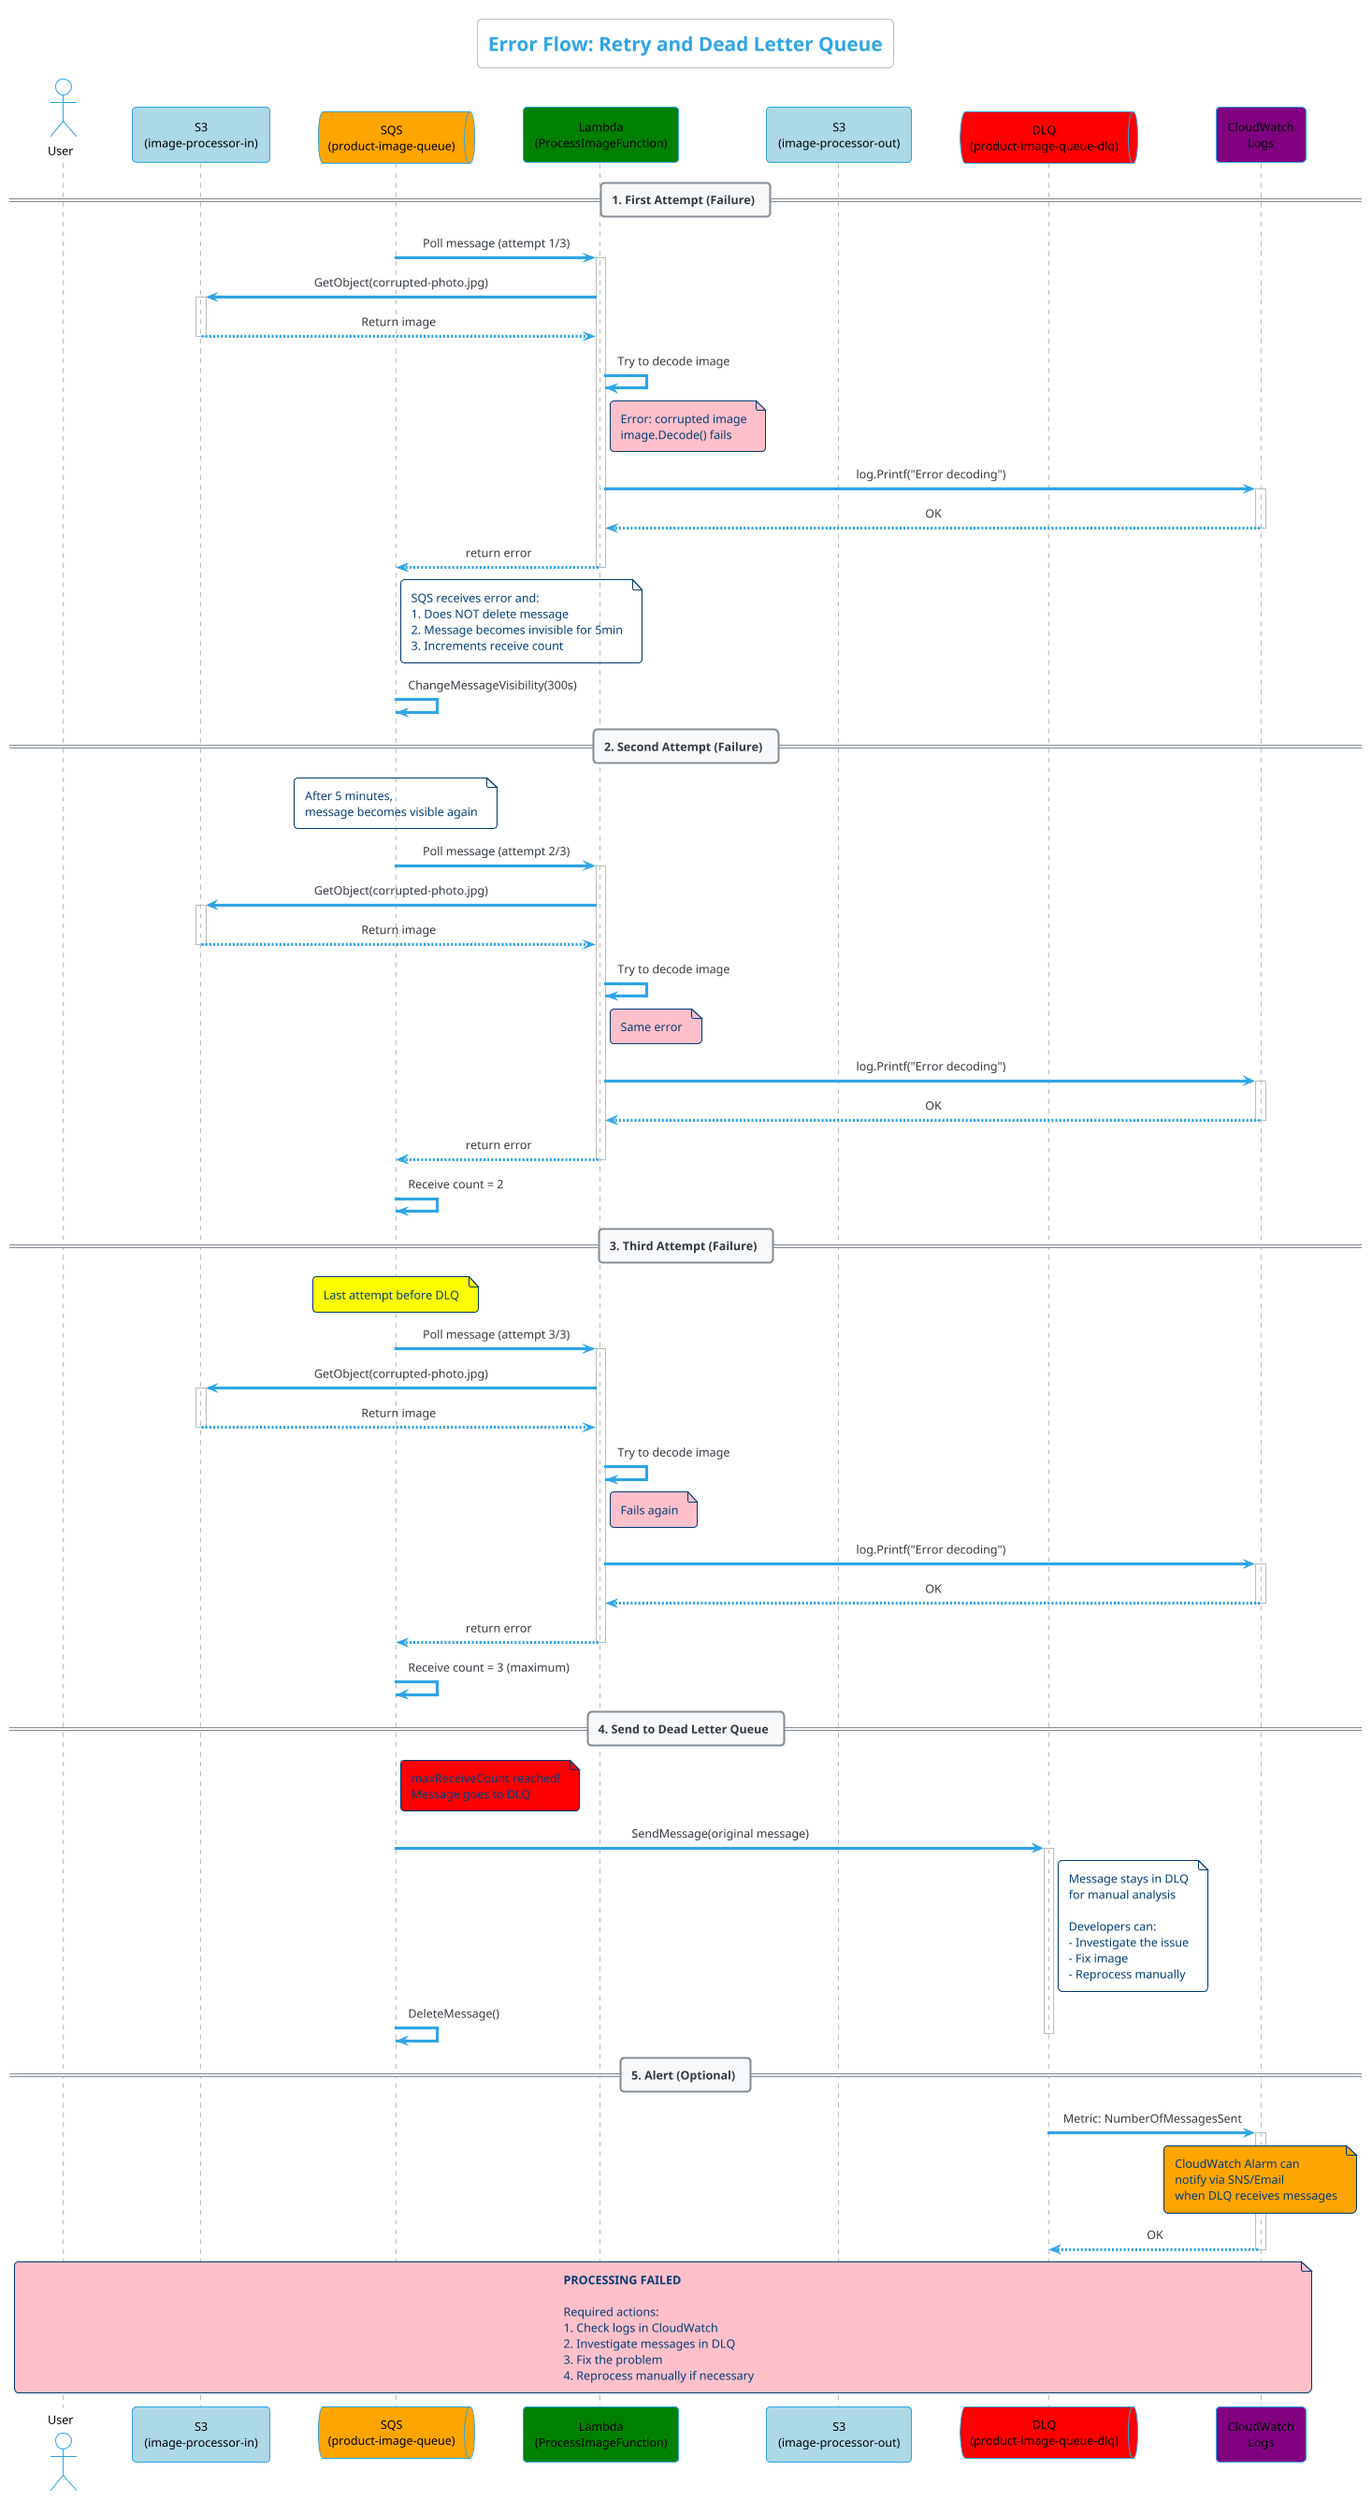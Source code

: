 @startuml Image Processor - Error and Retry Flow
!theme cerulean-outline
skinparam sequenceMessageAlign center
skinparam responseMessageBelowArrow true
skinparam backgroundColor White
skinparam actor {
  FontColor Black
}
skinparam participant {
  FontColor Black
}
skinparam queue {
  FontColor Black
}

title Error Flow: Retry and Dead Letter Queue
 
actor "User" as User
participant "S3\n(image-processor-in)" as S3Input #LightBlue
queue "SQS\n(product-image-queue)" as SQS #Orange
participant "Lambda\n(ProcessImageFunction)" as Lambda #Green
participant "S3\n(image-processor-out)" as S3Output #LightBlue
queue "DLQ\n(product-image-queue-dlq)" as DLQ #Red
participant "CloudWatch\nLogs" as CW #Purple

== 1. First Attempt (Failure) ==

SQS -> Lambda: Poll message (attempt 1/3)
activate Lambda

Lambda -> S3Input: GetObject(corrupted-photo.jpg)
activate S3Input
S3Input --> Lambda: Return image
deactivate S3Input

Lambda -> Lambda: Try to decode image
note right of Lambda #Pink
  Error: corrupted image
  image.Decode() fails
end note

Lambda -> CW: log.Printf("Error decoding")
activate CW
CW --> Lambda: OK
deactivate CW

Lambda --> SQS: return error
deactivate Lambda

note right of SQS
  SQS receives error and:
  1. Does NOT delete message
  2. Message becomes invisible for 5min
  3. Increments receive count
end note

SQS -> SQS: ChangeMessageVisibility(300s)

== 2. Second Attempt (Failure) ==

note over SQS
  After 5 minutes,
  message becomes visible again
end note

SQS -> Lambda: Poll message (attempt 2/3)
activate Lambda

Lambda -> S3Input: GetObject(corrupted-photo.jpg)
activate S3Input
S3Input --> Lambda: Return image
deactivate S3Input

Lambda -> Lambda: Try to decode image
note right of Lambda #Pink
  Same error
end note

Lambda -> CW: log.Printf("Error decoding")
activate CW
CW --> Lambda: OK
deactivate CW

Lambda --> SQS: return error
deactivate Lambda

SQS -> SQS: Receive count = 2

== 3. Third Attempt (Failure) ==

note over SQS #Yellow
  Last attempt before DLQ
end note

SQS -> Lambda: Poll message (attempt 3/3)
activate Lambda

Lambda -> S3Input: GetObject(corrupted-photo.jpg)
activate S3Input
S3Input --> Lambda: Return image
deactivate S3Input

Lambda -> Lambda: Try to decode image
note right of Lambda #Pink
  Fails again
end note

Lambda -> CW: log.Printf("Error decoding")
activate CW
CW --> Lambda: OK
deactivate CW

Lambda --> SQS: return error
deactivate Lambda

SQS -> SQS: Receive count = 3 (maximum)

== 4. Send to Dead Letter Queue ==

note right of SQS #Red
  maxReceiveCount reached!
  Message goes to DLQ
end note

SQS -> DLQ: SendMessage(original message)
activate DLQ

note right of DLQ
  Message stays in DLQ
  for manual analysis
  
  Developers can:
  - Investigate the issue
  - Fix image
  - Reprocess manually
end note

SQS -> SQS: DeleteMessage()
deactivate DLQ

== 5. Alert (Optional) ==

DLQ -> CW: Metric: NumberOfMessagesSent
activate CW

note over CW #Orange
  CloudWatch Alarm can
  notify via SNS/Email
  when DLQ receives messages
end note

CW --> DLQ: OK
deactivate CW

note over User, CW #Pink
  **PROCESSING FAILED**
  
  Required actions:
  1. Check logs in CloudWatch
  2. Investigate messages in DLQ
  3. Fix the problem
  4. Reprocess manually if necessary
end note

@enduml
